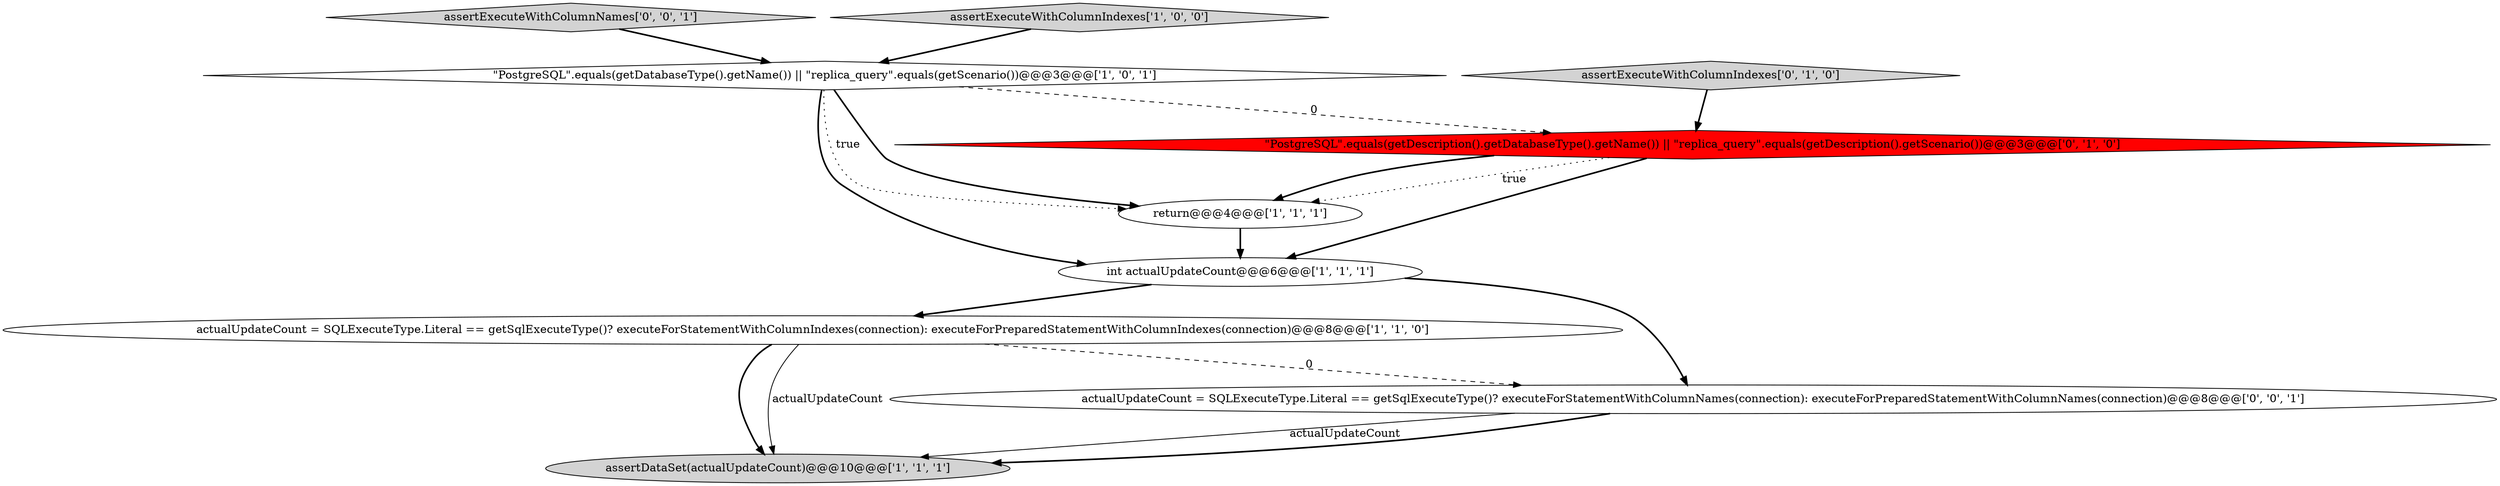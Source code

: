 digraph {
9 [style = filled, label = "assertExecuteWithColumnNames['0', '0', '1']", fillcolor = lightgray, shape = diamond image = "AAA0AAABBB3BBB"];
4 [style = filled, label = "assertExecuteWithColumnIndexes['1', '0', '0']", fillcolor = lightgray, shape = diamond image = "AAA0AAABBB1BBB"];
1 [style = filled, label = "actualUpdateCount = SQLExecuteType.Literal == getSqlExecuteType()? executeForStatementWithColumnIndexes(connection): executeForPreparedStatementWithColumnIndexes(connection)@@@8@@@['1', '1', '0']", fillcolor = white, shape = ellipse image = "AAA0AAABBB1BBB"];
8 [style = filled, label = "actualUpdateCount = SQLExecuteType.Literal == getSqlExecuteType()? executeForStatementWithColumnNames(connection): executeForPreparedStatementWithColumnNames(connection)@@@8@@@['0', '0', '1']", fillcolor = white, shape = ellipse image = "AAA0AAABBB3BBB"];
2 [style = filled, label = "\"PostgreSQL\".equals(getDatabaseType().getName()) || \"replica_query\".equals(getScenario())@@@3@@@['1', '0', '1']", fillcolor = white, shape = diamond image = "AAA0AAABBB1BBB"];
7 [style = filled, label = "\"PostgreSQL\".equals(getDescription().getDatabaseType().getName()) || \"replica_query\".equals(getDescription().getScenario())@@@3@@@['0', '1', '0']", fillcolor = red, shape = diamond image = "AAA1AAABBB2BBB"];
6 [style = filled, label = "assertExecuteWithColumnIndexes['0', '1', '0']", fillcolor = lightgray, shape = diamond image = "AAA0AAABBB2BBB"];
0 [style = filled, label = "int actualUpdateCount@@@6@@@['1', '1', '1']", fillcolor = white, shape = ellipse image = "AAA0AAABBB1BBB"];
3 [style = filled, label = "assertDataSet(actualUpdateCount)@@@10@@@['1', '1', '1']", fillcolor = lightgray, shape = ellipse image = "AAA0AAABBB1BBB"];
5 [style = filled, label = "return@@@4@@@['1', '1', '1']", fillcolor = white, shape = ellipse image = "AAA0AAABBB1BBB"];
1->3 [style = bold, label=""];
1->8 [style = dashed, label="0"];
8->3 [style = solid, label="actualUpdateCount"];
7->5 [style = bold, label=""];
2->0 [style = bold, label=""];
7->0 [style = bold, label=""];
4->2 [style = bold, label=""];
2->5 [style = dotted, label="true"];
5->0 [style = bold, label=""];
6->7 [style = bold, label=""];
1->3 [style = solid, label="actualUpdateCount"];
2->7 [style = dashed, label="0"];
9->2 [style = bold, label=""];
0->1 [style = bold, label=""];
8->3 [style = bold, label=""];
2->5 [style = bold, label=""];
7->5 [style = dotted, label="true"];
0->8 [style = bold, label=""];
}
